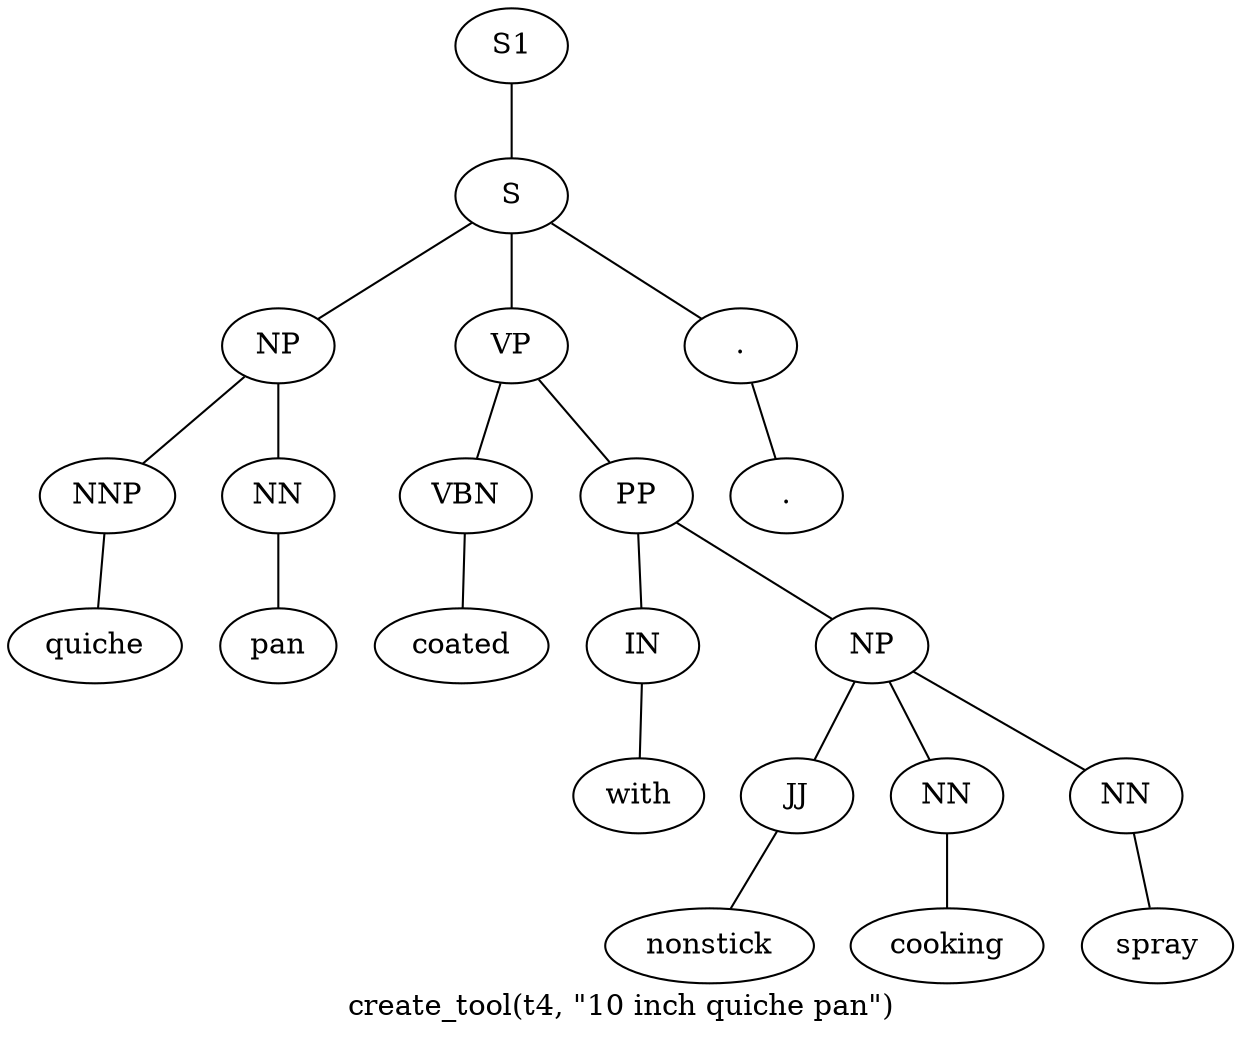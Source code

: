 graph SyntaxGraph {
	label = "create_tool(t4, \"10 inch quiche pan\")";
	Node0 [label="S1"];
	Node1 [label="S"];
	Node2 [label="NP"];
	Node3 [label="NNP"];
	Node4 [label="quiche"];
	Node5 [label="NN"];
	Node6 [label="pan"];
	Node7 [label="VP"];
	Node8 [label="VBN"];
	Node9 [label="coated"];
	Node10 [label="PP"];
	Node11 [label="IN"];
	Node12 [label="with"];
	Node13 [label="NP"];
	Node14 [label="JJ"];
	Node15 [label="nonstick"];
	Node16 [label="NN"];
	Node17 [label="cooking"];
	Node18 [label="NN"];
	Node19 [label="spray"];
	Node20 [label="."];
	Node21 [label="."];

	Node0 -- Node1;
	Node1 -- Node2;
	Node1 -- Node7;
	Node1 -- Node20;
	Node2 -- Node3;
	Node2 -- Node5;
	Node3 -- Node4;
	Node5 -- Node6;
	Node7 -- Node8;
	Node7 -- Node10;
	Node8 -- Node9;
	Node10 -- Node11;
	Node10 -- Node13;
	Node11 -- Node12;
	Node13 -- Node14;
	Node13 -- Node16;
	Node13 -- Node18;
	Node14 -- Node15;
	Node16 -- Node17;
	Node18 -- Node19;
	Node20 -- Node21;
}
